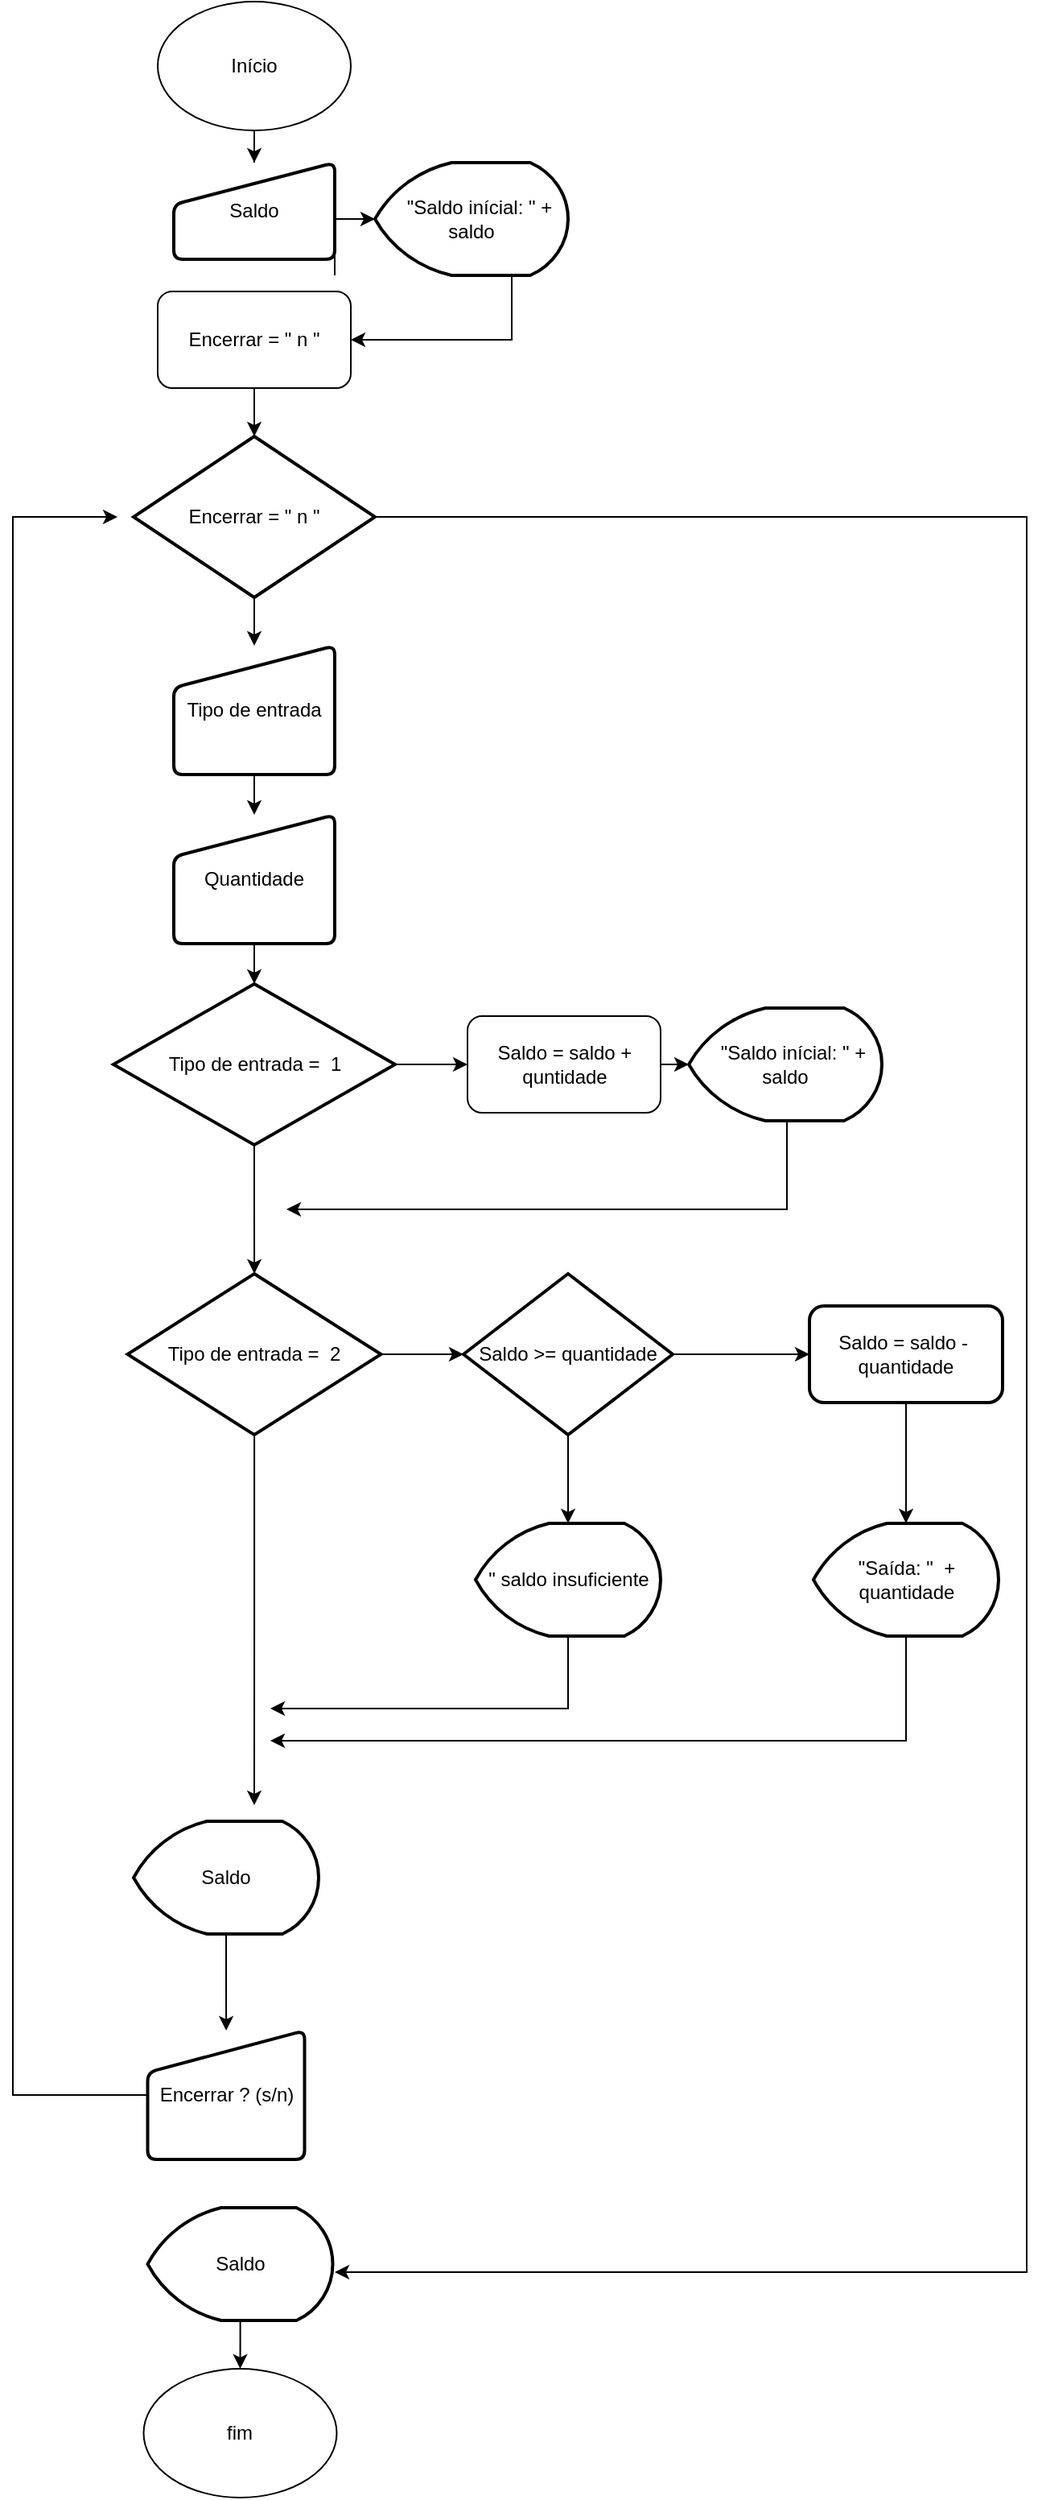 <mxfile version="22.0.6" type="github">
  <diagram name="Página-1" id="lKOHNJ9N9iDKaCdXyizt">
    <mxGraphModel dx="2464" dy="1118" grid="1" gridSize="10" guides="1" tooltips="1" connect="1" arrows="1" fold="1" page="1" pageScale="1" pageWidth="827" pageHeight="1169" math="0" shadow="0">
      <root>
        <mxCell id="0" />
        <mxCell id="1" parent="0" />
        <mxCell id="NnT2vG0XodfbSip8noiI-3" value="" style="edgeStyle=orthogonalEdgeStyle;rounded=0;orthogonalLoop=1;jettySize=auto;html=1;" edge="1" parent="1" source="NnT2vG0XodfbSip8noiI-1" target="NnT2vG0XodfbSip8noiI-2">
          <mxGeometry relative="1" as="geometry" />
        </mxCell>
        <mxCell id="NnT2vG0XodfbSip8noiI-1" value="Início" style="ellipse;whiteSpace=wrap;html=1;" vertex="1" parent="1">
          <mxGeometry x="320" width="120" height="80" as="geometry" />
        </mxCell>
        <mxCell id="NnT2vG0XodfbSip8noiI-11" value="" style="edgeStyle=orthogonalEdgeStyle;rounded=0;orthogonalLoop=1;jettySize=auto;html=1;" edge="1" parent="1" source="NnT2vG0XodfbSip8noiI-2" target="NnT2vG0XodfbSip8noiI-4">
          <mxGeometry relative="1" as="geometry">
            <Array as="points">
              <mxPoint x="430" y="170" />
              <mxPoint x="430" y="170" />
            </Array>
          </mxGeometry>
        </mxCell>
        <mxCell id="NnT2vG0XodfbSip8noiI-2" value="Saldo" style="html=1;strokeWidth=2;shape=manualInput;whiteSpace=wrap;rounded=1;size=26;arcSize=11;" vertex="1" parent="1">
          <mxGeometry x="330" y="100" width="100" height="60" as="geometry" />
        </mxCell>
        <mxCell id="NnT2vG0XodfbSip8noiI-10" style="edgeStyle=orthogonalEdgeStyle;rounded=0;orthogonalLoop=1;jettySize=auto;html=1;entryX=1;entryY=0.5;entryDx=0;entryDy=0;" edge="1" parent="1" source="NnT2vG0XodfbSip8noiI-4" target="NnT2vG0XodfbSip8noiI-6">
          <mxGeometry relative="1" as="geometry">
            <Array as="points">
              <mxPoint x="540" y="210" />
            </Array>
          </mxGeometry>
        </mxCell>
        <mxCell id="NnT2vG0XodfbSip8noiI-4" value="&amp;nbsp; &amp;nbsp;&quot;Saldo inícial: &quot; + saldo" style="strokeWidth=2;html=1;shape=mxgraph.flowchart.display;whiteSpace=wrap;" vertex="1" parent="1">
          <mxGeometry x="455" y="100" width="120" height="70" as="geometry" />
        </mxCell>
        <mxCell id="NnT2vG0XodfbSip8noiI-13" value="" style="edgeStyle=orthogonalEdgeStyle;rounded=0;orthogonalLoop=1;jettySize=auto;html=1;" edge="1" parent="1" source="NnT2vG0XodfbSip8noiI-6" target="NnT2vG0XodfbSip8noiI-12">
          <mxGeometry relative="1" as="geometry" />
        </mxCell>
        <mxCell id="NnT2vG0XodfbSip8noiI-6" value="Encerrar = &quot; n &quot;" style="rounded=1;whiteSpace=wrap;html=1;" vertex="1" parent="1">
          <mxGeometry x="320" y="180" width="120" height="60" as="geometry" />
        </mxCell>
        <mxCell id="NnT2vG0XodfbSip8noiI-15" value="" style="edgeStyle=orthogonalEdgeStyle;rounded=0;orthogonalLoop=1;jettySize=auto;html=1;" edge="1" parent="1" source="NnT2vG0XodfbSip8noiI-12" target="NnT2vG0XodfbSip8noiI-14">
          <mxGeometry relative="1" as="geometry" />
        </mxCell>
        <mxCell id="NnT2vG0XodfbSip8noiI-12" value="Encerrar = &quot; n &quot;" style="strokeWidth=2;html=1;shape=mxgraph.flowchart.decision;whiteSpace=wrap;" vertex="1" parent="1">
          <mxGeometry x="305" y="270" width="150" height="100" as="geometry" />
        </mxCell>
        <mxCell id="NnT2vG0XodfbSip8noiI-17" value="" style="edgeStyle=orthogonalEdgeStyle;rounded=0;orthogonalLoop=1;jettySize=auto;html=1;" edge="1" parent="1" source="NnT2vG0XodfbSip8noiI-14" target="NnT2vG0XodfbSip8noiI-16">
          <mxGeometry relative="1" as="geometry" />
        </mxCell>
        <mxCell id="NnT2vG0XodfbSip8noiI-14" value="Tipo de entrada" style="html=1;strokeWidth=2;shape=manualInput;whiteSpace=wrap;rounded=1;size=26;arcSize=11;" vertex="1" parent="1">
          <mxGeometry x="330" y="400" width="100" height="80" as="geometry" />
        </mxCell>
        <mxCell id="NnT2vG0XodfbSip8noiI-19" value="" style="edgeStyle=orthogonalEdgeStyle;rounded=0;orthogonalLoop=1;jettySize=auto;html=1;" edge="1" parent="1" source="NnT2vG0XodfbSip8noiI-16" target="NnT2vG0XodfbSip8noiI-18">
          <mxGeometry relative="1" as="geometry" />
        </mxCell>
        <mxCell id="NnT2vG0XodfbSip8noiI-16" value="Quantidade" style="html=1;strokeWidth=2;shape=manualInput;whiteSpace=wrap;rounded=1;size=26;arcSize=11;" vertex="1" parent="1">
          <mxGeometry x="330" y="505" width="100" height="80" as="geometry" />
        </mxCell>
        <mxCell id="NnT2vG0XodfbSip8noiI-21" value="" style="edgeStyle=orthogonalEdgeStyle;rounded=0;orthogonalLoop=1;jettySize=auto;html=1;" edge="1" parent="1" source="NnT2vG0XodfbSip8noiI-18" target="NnT2vG0XodfbSip8noiI-20">
          <mxGeometry relative="1" as="geometry" />
        </mxCell>
        <mxCell id="NnT2vG0XodfbSip8noiI-27" value="" style="edgeStyle=orthogonalEdgeStyle;rounded=0;orthogonalLoop=1;jettySize=auto;html=1;" edge="1" parent="1" source="NnT2vG0XodfbSip8noiI-18" target="NnT2vG0XodfbSip8noiI-25">
          <mxGeometry relative="1" as="geometry" />
        </mxCell>
        <mxCell id="NnT2vG0XodfbSip8noiI-18" value="Tipo de entrada =&amp;nbsp; 1" style="strokeWidth=2;html=1;shape=mxgraph.flowchart.decision;whiteSpace=wrap;" vertex="1" parent="1">
          <mxGeometry x="292.5" y="610" width="175" height="100" as="geometry" />
        </mxCell>
        <mxCell id="NnT2vG0XodfbSip8noiI-24" value="" style="edgeStyle=orthogonalEdgeStyle;rounded=0;orthogonalLoop=1;jettySize=auto;html=1;" edge="1" parent="1" source="NnT2vG0XodfbSip8noiI-20" target="NnT2vG0XodfbSip8noiI-22">
          <mxGeometry relative="1" as="geometry" />
        </mxCell>
        <mxCell id="NnT2vG0XodfbSip8noiI-20" value="Saldo = saldo + quntidade" style="rounded=1;whiteSpace=wrap;html=1;" vertex="1" parent="1">
          <mxGeometry x="512.5" y="630" width="120" height="60" as="geometry" />
        </mxCell>
        <mxCell id="NnT2vG0XodfbSip8noiI-40" style="edgeStyle=orthogonalEdgeStyle;rounded=0;orthogonalLoop=1;jettySize=auto;html=1;" edge="1" parent="1" source="NnT2vG0XodfbSip8noiI-22">
          <mxGeometry relative="1" as="geometry">
            <mxPoint x="400" y="750" as="targetPoint" />
            <Array as="points">
              <mxPoint x="711" y="750" />
            </Array>
          </mxGeometry>
        </mxCell>
        <mxCell id="NnT2vG0XodfbSip8noiI-22" value="&amp;nbsp; &amp;nbsp;&quot;Saldo inícial: &quot; + saldo" style="strokeWidth=2;html=1;shape=mxgraph.flowchart.display;whiteSpace=wrap;" vertex="1" parent="1">
          <mxGeometry x="650" y="625" width="120" height="70" as="geometry" />
        </mxCell>
        <mxCell id="NnT2vG0XodfbSip8noiI-42" value="" style="edgeStyle=orthogonalEdgeStyle;rounded=0;orthogonalLoop=1;jettySize=auto;html=1;" edge="1" parent="1" source="NnT2vG0XodfbSip8noiI-25" target="NnT2vG0XodfbSip8noiI-41">
          <mxGeometry relative="1" as="geometry" />
        </mxCell>
        <mxCell id="NnT2vG0XodfbSip8noiI-52" style="edgeStyle=orthogonalEdgeStyle;rounded=0;orthogonalLoop=1;jettySize=auto;html=1;" edge="1" parent="1" source="NnT2vG0XodfbSip8noiI-25">
          <mxGeometry relative="1" as="geometry">
            <mxPoint x="380" y="1120" as="targetPoint" />
          </mxGeometry>
        </mxCell>
        <mxCell id="NnT2vG0XodfbSip8noiI-25" value="Tipo de entrada =&amp;nbsp; 2" style="strokeWidth=2;html=1;shape=mxgraph.flowchart.decision;whiteSpace=wrap;" vertex="1" parent="1">
          <mxGeometry x="301.25" y="790" width="157.5" height="100" as="geometry" />
        </mxCell>
        <mxCell id="NnT2vG0XodfbSip8noiI-44" value="" style="edgeStyle=orthogonalEdgeStyle;rounded=0;orthogonalLoop=1;jettySize=auto;html=1;" edge="1" parent="1" source="NnT2vG0XodfbSip8noiI-41" target="NnT2vG0XodfbSip8noiI-43">
          <mxGeometry relative="1" as="geometry" />
        </mxCell>
        <mxCell id="NnT2vG0XodfbSip8noiI-49" value="" style="edgeStyle=orthogonalEdgeStyle;rounded=0;orthogonalLoop=1;jettySize=auto;html=1;" edge="1" parent="1" source="NnT2vG0XodfbSip8noiI-41" target="NnT2vG0XodfbSip8noiI-48">
          <mxGeometry relative="1" as="geometry" />
        </mxCell>
        <mxCell id="NnT2vG0XodfbSip8noiI-41" value="Saldo &amp;gt;= quantidade" style="strokeWidth=2;html=1;shape=mxgraph.flowchart.decision;whiteSpace=wrap;" vertex="1" parent="1">
          <mxGeometry x="510" y="790" width="130" height="100" as="geometry" />
        </mxCell>
        <mxCell id="NnT2vG0XodfbSip8noiI-46" value="" style="edgeStyle=orthogonalEdgeStyle;rounded=0;orthogonalLoop=1;jettySize=auto;html=1;" edge="1" parent="1" source="NnT2vG0XodfbSip8noiI-43" target="NnT2vG0XodfbSip8noiI-45">
          <mxGeometry relative="1" as="geometry" />
        </mxCell>
        <mxCell id="NnT2vG0XodfbSip8noiI-43" value="Saldo = saldo -&amp;nbsp; quantidade" style="rounded=1;whiteSpace=wrap;html=1;strokeWidth=2;" vertex="1" parent="1">
          <mxGeometry x="725" y="810" width="120" height="60" as="geometry" />
        </mxCell>
        <mxCell id="NnT2vG0XodfbSip8noiI-53" style="edgeStyle=orthogonalEdgeStyle;rounded=0;orthogonalLoop=1;jettySize=auto;html=1;" edge="1" parent="1" source="NnT2vG0XodfbSip8noiI-45">
          <mxGeometry relative="1" as="geometry">
            <mxPoint x="390" y="1080" as="targetPoint" />
            <Array as="points">
              <mxPoint x="785" y="1080" />
              <mxPoint x="400" y="1080" />
            </Array>
          </mxGeometry>
        </mxCell>
        <mxCell id="NnT2vG0XodfbSip8noiI-45" value="&quot;Saída: &quot;&amp;nbsp; + quantidade" style="strokeWidth=2;html=1;shape=mxgraph.flowchart.display;whiteSpace=wrap;" vertex="1" parent="1">
          <mxGeometry x="727.5" y="945" width="115" height="70" as="geometry" />
        </mxCell>
        <mxCell id="NnT2vG0XodfbSip8noiI-54" style="edgeStyle=orthogonalEdgeStyle;rounded=0;orthogonalLoop=1;jettySize=auto;html=1;" edge="1" parent="1" source="NnT2vG0XodfbSip8noiI-48">
          <mxGeometry relative="1" as="geometry">
            <mxPoint x="390" y="1060" as="targetPoint" />
            <Array as="points">
              <mxPoint x="575" y="1060" />
              <mxPoint x="391" y="1060" />
            </Array>
          </mxGeometry>
        </mxCell>
        <mxCell id="NnT2vG0XodfbSip8noiI-48" value="&quot; saldo insuficiente" style="strokeWidth=2;html=1;shape=mxgraph.flowchart.display;whiteSpace=wrap;" vertex="1" parent="1">
          <mxGeometry x="517.5" y="945" width="115" height="70" as="geometry" />
        </mxCell>
        <mxCell id="NnT2vG0XodfbSip8noiI-56" value="" style="edgeStyle=orthogonalEdgeStyle;rounded=0;orthogonalLoop=1;jettySize=auto;html=1;" edge="1" parent="1" source="NnT2vG0XodfbSip8noiI-50" target="NnT2vG0XodfbSip8noiI-55">
          <mxGeometry relative="1" as="geometry" />
        </mxCell>
        <mxCell id="NnT2vG0XodfbSip8noiI-50" value="Saldo" style="strokeWidth=2;html=1;shape=mxgraph.flowchart.display;whiteSpace=wrap;" vertex="1" parent="1">
          <mxGeometry x="305" y="1130" width="115" height="70" as="geometry" />
        </mxCell>
        <mxCell id="NnT2vG0XodfbSip8noiI-60" style="edgeStyle=orthogonalEdgeStyle;rounded=0;orthogonalLoop=1;jettySize=auto;html=1;exitX=0;exitY=0.5;exitDx=0;exitDy=0;" edge="1" parent="1" source="NnT2vG0XodfbSip8noiI-55">
          <mxGeometry relative="1" as="geometry">
            <mxPoint x="295" y="320" as="targetPoint" />
            <mxPoint x="305" y="1300" as="sourcePoint" />
            <Array as="points">
              <mxPoint x="230" y="1300" />
              <mxPoint x="230" y="320" />
            </Array>
          </mxGeometry>
        </mxCell>
        <mxCell id="NnT2vG0XodfbSip8noiI-55" value="Encerrar ? (s/n)" style="html=1;strokeWidth=2;shape=manualInput;whiteSpace=wrap;rounded=1;size=26;arcSize=11;" vertex="1" parent="1">
          <mxGeometry x="313.75" y="1260" width="97.5" height="80" as="geometry" />
        </mxCell>
        <mxCell id="NnT2vG0XodfbSip8noiI-67" value="" style="edgeStyle=orthogonalEdgeStyle;rounded=0;orthogonalLoop=1;jettySize=auto;html=1;" edge="1" parent="1" source="NnT2vG0XodfbSip8noiI-62" target="NnT2vG0XodfbSip8noiI-66">
          <mxGeometry relative="1" as="geometry" />
        </mxCell>
        <mxCell id="NnT2vG0XodfbSip8noiI-62" value="Saldo" style="strokeWidth=2;html=1;shape=mxgraph.flowchart.display;whiteSpace=wrap;" vertex="1" parent="1">
          <mxGeometry x="313.75" y="1370" width="115" height="70" as="geometry" />
        </mxCell>
        <mxCell id="NnT2vG0XodfbSip8noiI-63" style="edgeStyle=orthogonalEdgeStyle;rounded=0;orthogonalLoop=1;jettySize=auto;html=1;exitX=1;exitY=0.5;exitDx=0;exitDy=0;exitPerimeter=0;" edge="1" parent="1" source="NnT2vG0XodfbSip8noiI-12">
          <mxGeometry relative="1" as="geometry">
            <mxPoint x="455" y="310" as="sourcePoint" />
            <mxPoint x="430" y="1410" as="targetPoint" />
            <Array as="points">
              <mxPoint x="860" y="320" />
              <mxPoint x="860" y="1410" />
            </Array>
          </mxGeometry>
        </mxCell>
        <mxCell id="NnT2vG0XodfbSip8noiI-66" value="fim" style="ellipse;whiteSpace=wrap;html=1;" vertex="1" parent="1">
          <mxGeometry x="311.25" y="1470" width="120" height="80" as="geometry" />
        </mxCell>
      </root>
    </mxGraphModel>
  </diagram>
</mxfile>
